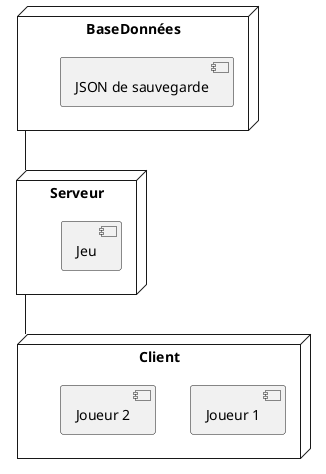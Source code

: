 @startuml

node BaseDonnées{
[JSON de sauvegarde]
}

node Serveur{
[Jeu]
}

node Client{
[Joueur 1]
[Joueur 2]
}

BaseDonnées -- Serveur
Serveur -- Client

@enduml